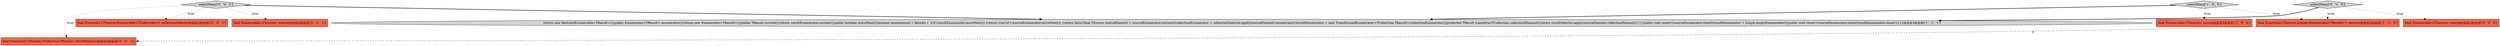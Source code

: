 digraph {
9 [style = filled, label = "selectMany['0', '0', '1']", fillcolor = lightgray, shape = diamond image = "AAA0AAABBB3BBB"];
6 [style = filled, label = "final Function1<TSource,Enumerable<TCollection>> collectionSelector@@@2@@@['0', '0', '1']", fillcolor = tomato, shape = box image = "AAA0AAABBB3BBB"];
4 [style = filled, label = "selectMany['0', '1', '0']", fillcolor = lightgray, shape = diamond image = "AAA0AAABBB2BBB"];
5 [style = filled, label = "final Enumerable<TSource> source@@@2@@@['0', '1', '0']", fillcolor = tomato, shape = box image = "AAA0AAABBB2BBB"];
7 [style = filled, label = "final Enumerable<TSource> source@@@2@@@['0', '0', '1']", fillcolor = tomato, shape = box image = "AAA0AAABBB3BBB"];
1 [style = filled, label = "final Enumerable<TSource> source@@@2@@@['1', '0', '0']", fillcolor = tomato, shape = box image = "AAA0AAABBB1BBB"];
2 [style = filled, label = "final Function2<TSource,Integer,Enumerable<TResult>> selector@@@2@@@['1', '1', '0']", fillcolor = tomato, shape = box image = "AAA0AAABBB1BBB"];
0 [style = filled, label = "selectMany['1', '0', '0']", fillcolor = lightgray, shape = diamond image = "AAA0AAABBB1BBB"];
8 [style = filled, label = "final Function2<TSource,TCollection,TResult> resultSelector@@@2@@@['0', '0', '1']", fillcolor = tomato, shape = box image = "AAA0AAABBB3BBB"];
3 [style = filled, label = "return new AbstractEnumerable<TResult>(){public Enumerator<TResult> enumerator(){return new Enumerator<TResult>(){public TResult current(){return resultEnumerator.current()}public boolean moveNext(){boolean incremented = falsefor (  ){if (resultEnumerator.moveNext()) {return true}if (!sourceEnumerator.moveNext()) {return false}final TSource sourceElement = sourceEnumerator.current()collectionEnumerator = collectionSelector.apply(sourceElement).enumerator()resultEnumerator = new TransformedEnumerator<TCollection,TResult>(collectionEnumerator){protected TResult transform(TCollection collectionElement){return resultSelector.apply(sourceElement,collectionElement)}}}}public void reset(){sourceEnumerator.reset()resultEnumerator = Linq4j.emptyEnumerator()}public void close(){sourceEnumerator.close()resultEnumerator.close()}}}}@@@3@@@['1', '1', '1']", fillcolor = lightgray, shape = ellipse image = "AAA0AAABBB1BBB"];
0->3 [style = bold, label=""];
9->3 [style = bold, label=""];
4->5 [style = dotted, label="true"];
4->3 [style = bold, label=""];
0->2 [style = dotted, label="true"];
9->7 [style = dotted, label="true"];
9->6 [style = dotted, label="true"];
2->8 [style = dashed, label="0"];
4->2 [style = dotted, label="true"];
0->1 [style = dotted, label="true"];
9->8 [style = dotted, label="true"];
}

